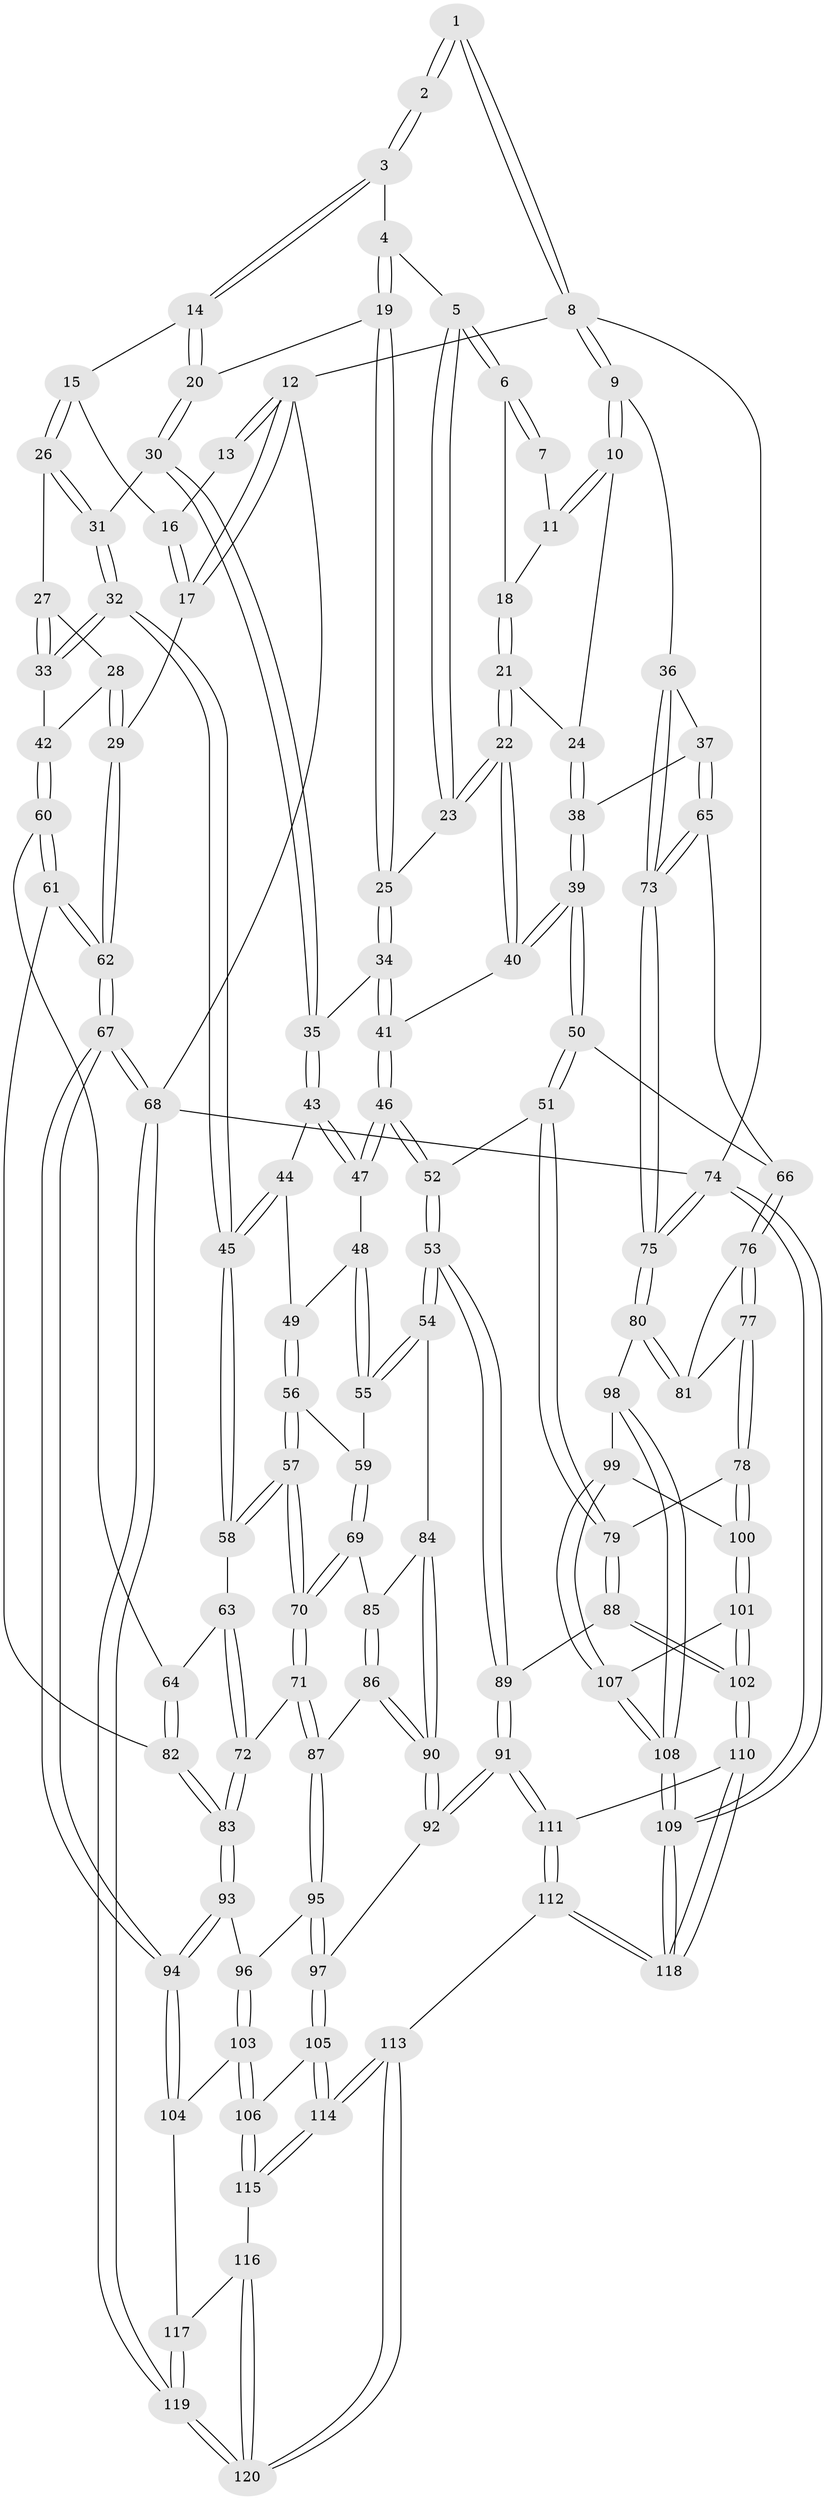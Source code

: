 // coarse degree distribution, {3: 0.18666666666666668, 4: 0.4533333333333333, 5: 0.26666666666666666, 8: 0.013333333333333334, 6: 0.08}
// Generated by graph-tools (version 1.1) at 2025/52/02/27/25 19:52:39]
// undirected, 120 vertices, 297 edges
graph export_dot {
graph [start="1"]
  node [color=gray90,style=filled];
  1 [pos="+0.7118726594655405+0"];
  2 [pos="+0.33194505157710574+0"];
  3 [pos="+0.3317610633773723+0"];
  4 [pos="+0.5066369658125464+0.07633480594155584"];
  5 [pos="+0.6144580317387122+0.08757528085859119"];
  6 [pos="+0.6327387372062812+0.06460970138807075"];
  7 [pos="+0.7080042165385856+0"];
  8 [pos="+1+0"];
  9 [pos="+1+0"];
  10 [pos="+0.9228942897569392+0.09068676964527278"];
  11 [pos="+0.7989293630465799+0.06931256119866533"];
  12 [pos="+0+0"];
  13 [pos="+0+0"];
  14 [pos="+0.2717285638573182+0.04105937636246245"];
  15 [pos="+0.21426027890857513+0.10206673446138077"];
  16 [pos="+0.10443545308953478+0.05679085661491346"];
  17 [pos="+0+0.04779680156667931"];
  18 [pos="+0.7668724723745074+0.12240017865607658"];
  19 [pos="+0.447338755252204+0.1788069001621555"];
  20 [pos="+0.41164153856964175+0.18266066177941856"];
  21 [pos="+0.773217412202134+0.21896531078928777"];
  22 [pos="+0.7405982128239462+0.2506812188602114"];
  23 [pos="+0.6223519623028441+0.19098941966533425"];
  24 [pos="+0.8521070699806579+0.20765459727055705"];
  25 [pos="+0.5420455641745332+0.24349251145627054"];
  26 [pos="+0.2045345952142098+0.1252320474352582"];
  27 [pos="+0.18486872405577004+0.14183501812860458"];
  28 [pos="+0+0.2079407437044273"];
  29 [pos="+0+0.11157900416901788"];
  30 [pos="+0.36720961712330574+0.26740738769884626"];
  31 [pos="+0.27476605687984806+0.25071476314982283"];
  32 [pos="+0.18684229007393838+0.4001618043269318"];
  33 [pos="+0.146694968996654+0.3889287409461558"];
  34 [pos="+0.534330532556693+0.31435478073327966"];
  35 [pos="+0.37773114434353994+0.3054438059594983"];
  36 [pos="+1+0.27140271200577687"];
  37 [pos="+1+0.28967042751661415"];
  38 [pos="+0.9509572348463405+0.28342014351392475"];
  39 [pos="+0.7869933993227427+0.422228422464443"];
  40 [pos="+0.7398775433341452+0.3568269067298648"];
  41 [pos="+0.5542630283153379+0.37487978651824255"];
  42 [pos="+0.1406389378025227+0.38912052290454535"];
  43 [pos="+0.36706041521853355+0.3494144811968417"];
  44 [pos="+0.31818657151997776+0.3888995301936785"];
  45 [pos="+0.20514747109205564+0.41383981272837356"];
  46 [pos="+0.5307529899798543+0.4224741053047165"];
  47 [pos="+0.4724997263875036+0.4284531198758374"];
  48 [pos="+0.4416731485038086+0.45484465044645833"];
  49 [pos="+0.3831627835268145+0.4779690737074971"];
  50 [pos="+0.7955857827414551+0.4584572022322881"];
  51 [pos="+0.6887522552159305+0.5658495098568924"];
  52 [pos="+0.586256410803993+0.5701384548174282"];
  53 [pos="+0.5275483731491496+0.6322430981760111"];
  54 [pos="+0.47077817566041186+0.6177561128307052"];
  55 [pos="+0.4441360753673121+0.5771040364305894"];
  56 [pos="+0.3684160921964837+0.5073847808856747"];
  57 [pos="+0.2721967257021449+0.5420996108265514"];
  58 [pos="+0.23021942884098495+0.4910118381618981"];
  59 [pos="+0.38915447781193235+0.5314237871041991"];
  60 [pos="+0.12196922565493049+0.4014859100964267"];
  61 [pos="+0+0.5218674381430131"];
  62 [pos="+0+0.5479822065157061"];
  63 [pos="+0.1755008312018726+0.5438518141866102"];
  64 [pos="+0.1218526543654806+0.5810181166979718"];
  65 [pos="+0.8780573259088539+0.48505341310168215"];
  66 [pos="+0.8602393110128922+0.490737028202233"];
  67 [pos="+0+0.7990084436057571"];
  68 [pos="+0+1"];
  69 [pos="+0.3463038670372722+0.6129207751783372"];
  70 [pos="+0.2799943091840347+0.6016561767421184"];
  71 [pos="+0.2602892761384495+0.640511579981779"];
  72 [pos="+0.18801764212269312+0.6623097607904718"];
  73 [pos="+1+0.5656614949995208"];
  74 [pos="+1+1"];
  75 [pos="+1+0.7076875072508779"];
  76 [pos="+0.8854800288858301+0.553754972534183"];
  77 [pos="+0.7805298972540365+0.6896151475980745"];
  78 [pos="+0.7762314540050577+0.692868238274706"];
  79 [pos="+0.7180205127124467+0.625931422364824"];
  80 [pos="+1+0.7021469331012863"];
  81 [pos="+0.9410087289455523+0.6300008885764565"];
  82 [pos="+0.11325043462091426+0.5907453986007861"];
  83 [pos="+0.1568475783271743+0.6749078983424963"];
  84 [pos="+0.42963114802566477+0.6284230245992855"];
  85 [pos="+0.39403888264754383+0.6269469900934748"];
  86 [pos="+0.34608700700365436+0.6958281032519912"];
  87 [pos="+0.2797178611855934+0.6791210104835397"];
  88 [pos="+0.6151799429679002+0.7968879352929356"];
  89 [pos="+0.5355012088173347+0.747763490666584"];
  90 [pos="+0.37581415198442153+0.7258421492526529"];
  91 [pos="+0.41021108916461235+0.8383495970712043"];
  92 [pos="+0.39692763561869543+0.8352906289142777"];
  93 [pos="+0.1526409703939899+0.6821468156871889"];
  94 [pos="+0+0.7999234183281408"];
  95 [pos="+0.28154860337742654+0.7178321265263953"];
  96 [pos="+0.201391923870512+0.7627077193044587"];
  97 [pos="+0.3316894793911763+0.8410748163781473"];
  98 [pos="+1+0.7109314852597277"];
  99 [pos="+0.883221116679444+0.7568604489528118"];
  100 [pos="+0.7819840979816024+0.7225689044552265"];
  101 [pos="+0.6997564119840803+0.8424150658461036"];
  102 [pos="+0.6778283878642695+0.8573897713045701"];
  103 [pos="+0.2125753086949447+0.837284735135565"];
  104 [pos="+0.048306442785269424+0.838478159804261"];
  105 [pos="+0.2791629381674554+0.8694798810937212"];
  106 [pos="+0.2677771968022984+0.8707899196060223"];
  107 [pos="+0.8584710295599827+0.8518419082463045"];
  108 [pos="+0.9045523660079464+0.9191144257794348"];
  109 [pos="+1+1"];
  110 [pos="+0.6749756643035367+0.9003772661585224"];
  111 [pos="+0.46372824367281684+0.957956557001571"];
  112 [pos="+0.4210231404921359+1"];
  113 [pos="+0.40664670400638475+1"];
  114 [pos="+0.38248494643800085+1"];
  115 [pos="+0.22591496832576968+0.9300580336943327"];
  116 [pos="+0.17289061456805802+0.9878430512745923"];
  117 [pos="+0.11153271206869957+0.92760069800178"];
  118 [pos="+0.8331283790287332+1"];
  119 [pos="+0+1"];
  120 [pos="+0.1256271090987305+1"];
  1 -- 2;
  1 -- 2;
  1 -- 8;
  1 -- 8;
  2 -- 3;
  2 -- 3;
  3 -- 4;
  3 -- 14;
  3 -- 14;
  4 -- 5;
  4 -- 19;
  4 -- 19;
  5 -- 6;
  5 -- 6;
  5 -- 23;
  5 -- 23;
  6 -- 7;
  6 -- 7;
  6 -- 18;
  7 -- 11;
  8 -- 9;
  8 -- 9;
  8 -- 12;
  8 -- 74;
  9 -- 10;
  9 -- 10;
  9 -- 36;
  10 -- 11;
  10 -- 11;
  10 -- 24;
  11 -- 18;
  12 -- 13;
  12 -- 13;
  12 -- 17;
  12 -- 17;
  12 -- 68;
  13 -- 16;
  14 -- 15;
  14 -- 20;
  14 -- 20;
  15 -- 16;
  15 -- 26;
  15 -- 26;
  16 -- 17;
  16 -- 17;
  17 -- 29;
  18 -- 21;
  18 -- 21;
  19 -- 20;
  19 -- 25;
  19 -- 25;
  20 -- 30;
  20 -- 30;
  21 -- 22;
  21 -- 22;
  21 -- 24;
  22 -- 23;
  22 -- 23;
  22 -- 40;
  22 -- 40;
  23 -- 25;
  24 -- 38;
  24 -- 38;
  25 -- 34;
  25 -- 34;
  26 -- 27;
  26 -- 31;
  26 -- 31;
  27 -- 28;
  27 -- 33;
  27 -- 33;
  28 -- 29;
  28 -- 29;
  28 -- 42;
  29 -- 62;
  29 -- 62;
  30 -- 31;
  30 -- 35;
  30 -- 35;
  31 -- 32;
  31 -- 32;
  32 -- 33;
  32 -- 33;
  32 -- 45;
  32 -- 45;
  33 -- 42;
  34 -- 35;
  34 -- 41;
  34 -- 41;
  35 -- 43;
  35 -- 43;
  36 -- 37;
  36 -- 73;
  36 -- 73;
  37 -- 38;
  37 -- 65;
  37 -- 65;
  38 -- 39;
  38 -- 39;
  39 -- 40;
  39 -- 40;
  39 -- 50;
  39 -- 50;
  40 -- 41;
  41 -- 46;
  41 -- 46;
  42 -- 60;
  42 -- 60;
  43 -- 44;
  43 -- 47;
  43 -- 47;
  44 -- 45;
  44 -- 45;
  44 -- 49;
  45 -- 58;
  45 -- 58;
  46 -- 47;
  46 -- 47;
  46 -- 52;
  46 -- 52;
  47 -- 48;
  48 -- 49;
  48 -- 55;
  48 -- 55;
  49 -- 56;
  49 -- 56;
  50 -- 51;
  50 -- 51;
  50 -- 66;
  51 -- 52;
  51 -- 79;
  51 -- 79;
  52 -- 53;
  52 -- 53;
  53 -- 54;
  53 -- 54;
  53 -- 89;
  53 -- 89;
  54 -- 55;
  54 -- 55;
  54 -- 84;
  55 -- 59;
  56 -- 57;
  56 -- 57;
  56 -- 59;
  57 -- 58;
  57 -- 58;
  57 -- 70;
  57 -- 70;
  58 -- 63;
  59 -- 69;
  59 -- 69;
  60 -- 61;
  60 -- 61;
  60 -- 64;
  61 -- 62;
  61 -- 62;
  61 -- 82;
  62 -- 67;
  62 -- 67;
  63 -- 64;
  63 -- 72;
  63 -- 72;
  64 -- 82;
  64 -- 82;
  65 -- 66;
  65 -- 73;
  65 -- 73;
  66 -- 76;
  66 -- 76;
  67 -- 68;
  67 -- 68;
  67 -- 94;
  67 -- 94;
  68 -- 119;
  68 -- 119;
  68 -- 74;
  69 -- 70;
  69 -- 70;
  69 -- 85;
  70 -- 71;
  70 -- 71;
  71 -- 72;
  71 -- 87;
  71 -- 87;
  72 -- 83;
  72 -- 83;
  73 -- 75;
  73 -- 75;
  74 -- 75;
  74 -- 75;
  74 -- 109;
  74 -- 109;
  75 -- 80;
  75 -- 80;
  76 -- 77;
  76 -- 77;
  76 -- 81;
  77 -- 78;
  77 -- 78;
  77 -- 81;
  78 -- 79;
  78 -- 100;
  78 -- 100;
  79 -- 88;
  79 -- 88;
  80 -- 81;
  80 -- 81;
  80 -- 98;
  82 -- 83;
  82 -- 83;
  83 -- 93;
  83 -- 93;
  84 -- 85;
  84 -- 90;
  84 -- 90;
  85 -- 86;
  85 -- 86;
  86 -- 87;
  86 -- 90;
  86 -- 90;
  87 -- 95;
  87 -- 95;
  88 -- 89;
  88 -- 102;
  88 -- 102;
  89 -- 91;
  89 -- 91;
  90 -- 92;
  90 -- 92;
  91 -- 92;
  91 -- 92;
  91 -- 111;
  91 -- 111;
  92 -- 97;
  93 -- 94;
  93 -- 94;
  93 -- 96;
  94 -- 104;
  94 -- 104;
  95 -- 96;
  95 -- 97;
  95 -- 97;
  96 -- 103;
  96 -- 103;
  97 -- 105;
  97 -- 105;
  98 -- 99;
  98 -- 108;
  98 -- 108;
  99 -- 100;
  99 -- 107;
  99 -- 107;
  100 -- 101;
  100 -- 101;
  101 -- 102;
  101 -- 102;
  101 -- 107;
  102 -- 110;
  102 -- 110;
  103 -- 104;
  103 -- 106;
  103 -- 106;
  104 -- 117;
  105 -- 106;
  105 -- 114;
  105 -- 114;
  106 -- 115;
  106 -- 115;
  107 -- 108;
  107 -- 108;
  108 -- 109;
  108 -- 109;
  109 -- 118;
  109 -- 118;
  110 -- 111;
  110 -- 118;
  110 -- 118;
  111 -- 112;
  111 -- 112;
  112 -- 113;
  112 -- 118;
  112 -- 118;
  113 -- 114;
  113 -- 114;
  113 -- 120;
  113 -- 120;
  114 -- 115;
  114 -- 115;
  115 -- 116;
  116 -- 117;
  116 -- 120;
  116 -- 120;
  117 -- 119;
  117 -- 119;
  119 -- 120;
  119 -- 120;
}
